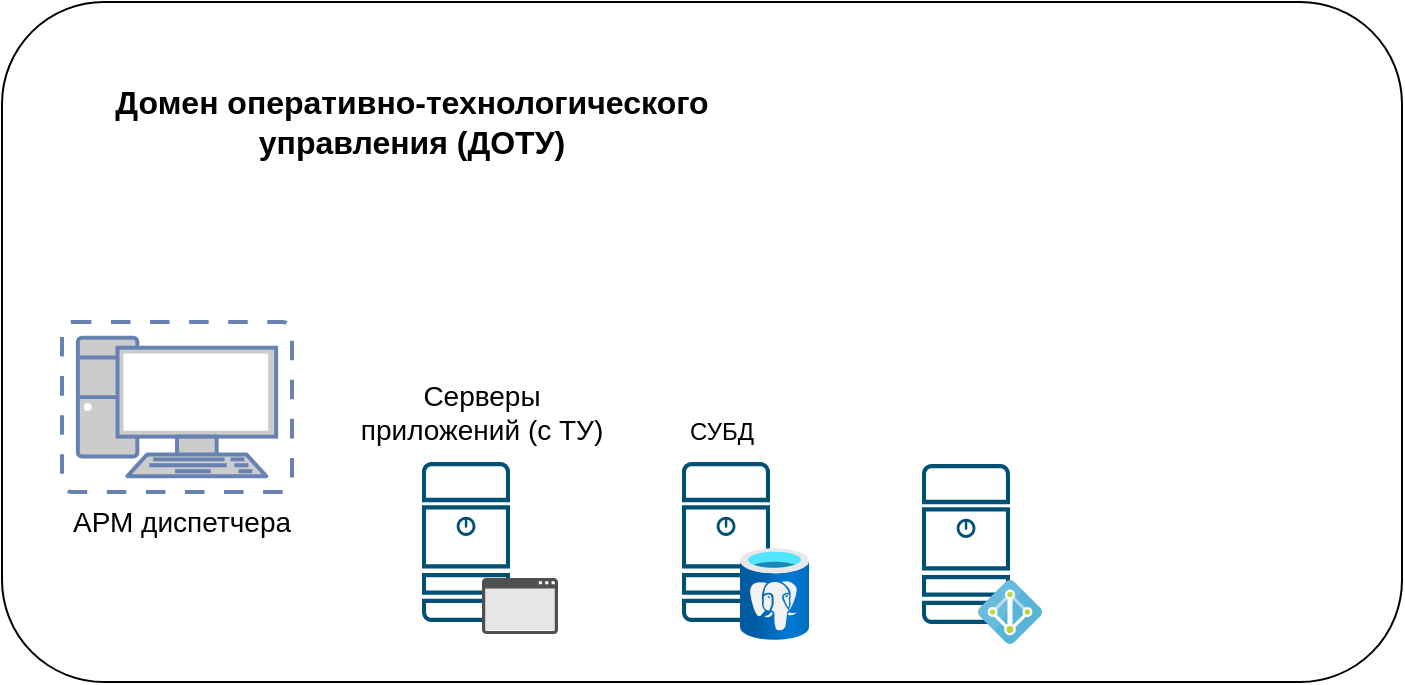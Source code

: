 <mxfile version="28.2.7">
  <diagram name="Страница — 1" id="tg3USUmfea0GnftBFbyw">
    <mxGraphModel dx="983" dy="520" grid="1" gridSize="10" guides="1" tooltips="1" connect="1" arrows="1" fold="1" page="1" pageScale="1" pageWidth="827" pageHeight="1169" math="0" shadow="0">
      <root>
        <mxCell id="0" />
        <mxCell id="1" parent="0" />
        <mxCell id="JiDbIx2vVGZ_7LprIlS1-1" value="" style="rounded=1;whiteSpace=wrap;html=1;movable=1;resizable=1;rotatable=1;deletable=1;editable=1;locked=0;connectable=1;labelPosition=center;verticalLabelPosition=middle;align=center;verticalAlign=middle;flipH=1;" parent="1" vertex="1">
          <mxGeometry x="40" y="40" width="700" height="340" as="geometry" />
        </mxCell>
        <mxCell id="JiDbIx2vVGZ_7LprIlS1-2" value="" style="group" parent="1" vertex="1" connectable="0">
          <mxGeometry x="380" y="270" width="68" height="91" as="geometry" />
        </mxCell>
        <mxCell id="JiDbIx2vVGZ_7LprIlS1-3" value="" style="rounded=1;whiteSpace=wrap;html=1;strokeColor=#FFFFFF;container=0;" parent="JiDbIx2vVGZ_7LprIlS1-2" vertex="1">
          <mxGeometry width="42" height="80" as="geometry" />
        </mxCell>
        <mxCell id="JiDbIx2vVGZ_7LprIlS1-4" value="" style="sketch=0;points=[[0.015,0.015,0],[0.985,0.015,0],[0.985,0.985,0],[0.015,0.985,0],[0.25,0,0],[0.5,0,0],[0.75,0,0],[1,0.25,0],[1,0.5,0],[1,0.75,0],[0.75,1,0],[0.5,1,0],[0.25,1,0],[0,0.75,0],[0,0.5,0],[0,0.25,0]];verticalLabelPosition=bottom;html=1;verticalAlign=top;aspect=fixed;align=center;pointerEvents=1;shape=mxgraph.cisco19.server;fillColor=#005073;strokeColor=none;fontSize=10;container=0;" parent="JiDbIx2vVGZ_7LprIlS1-2" vertex="1">
          <mxGeometry width="44" height="80" as="geometry" />
        </mxCell>
        <mxCell id="JiDbIx2vVGZ_7LprIlS1-5" value="" style="image;aspect=fixed;html=1;points=[];align=center;fontSize=12;image=img/lib/azure2/databases/Azure_Database_PostgreSQL_Server.svg;" parent="JiDbIx2vVGZ_7LprIlS1-2" vertex="1">
          <mxGeometry x="29" y="43" width="34.5" height="46" as="geometry" />
        </mxCell>
        <mxCell id="JiDbIx2vVGZ_7LprIlS1-6" value="" style="group" parent="1" vertex="1" connectable="0">
          <mxGeometry x="500" y="271" width="68" height="91" as="geometry" />
        </mxCell>
        <mxCell id="JiDbIx2vVGZ_7LprIlS1-7" value="" style="rounded=1;whiteSpace=wrap;html=1;strokeColor=#FFFFFF;container=0;" parent="JiDbIx2vVGZ_7LprIlS1-6" vertex="1">
          <mxGeometry width="42" height="80" as="geometry" />
        </mxCell>
        <mxCell id="JiDbIx2vVGZ_7LprIlS1-8" value="" style="sketch=0;points=[[0.015,0.015,0],[0.985,0.015,0],[0.985,0.985,0],[0.015,0.985,0],[0.25,0,0],[0.5,0,0],[0.75,0,0],[1,0.25,0],[1,0.5,0],[1,0.75,0],[0.75,1,0],[0.5,1,0],[0.25,1,0],[0,0.75,0],[0,0.5,0],[0,0.25,0]];verticalLabelPosition=bottom;html=1;verticalAlign=top;aspect=fixed;align=center;pointerEvents=1;shape=mxgraph.cisco19.server;fillColor=#005073;strokeColor=none;fontSize=10;container=0;" parent="JiDbIx2vVGZ_7LprIlS1-6" vertex="1">
          <mxGeometry width="44" height="80" as="geometry" />
        </mxCell>
        <mxCell id="JiDbIx2vVGZ_7LprIlS1-9" value="" style="image;sketch=0;aspect=fixed;html=1;points=[];align=center;fontSize=12;image=img/lib/mscae/Active_Directory.svg;" parent="JiDbIx2vVGZ_7LprIlS1-6" vertex="1">
          <mxGeometry x="28" y="58" width="32" height="32" as="geometry" />
        </mxCell>
        <mxCell id="qKras6gi_AzTFav5Ec5C-1" value="Домен оперативно-технологического управления (ДОТУ)" style="text;html=1;whiteSpace=wrap;strokeColor=none;fillColor=none;align=center;verticalAlign=middle;rounded=0;fontSize=16;fontStyle=1" vertex="1" parent="1">
          <mxGeometry x="80" y="70" width="330" height="60" as="geometry" />
        </mxCell>
        <mxCell id="qKras6gi_AzTFav5Ec5C-3" value="СУБД" style="text;html=1;whiteSpace=wrap;strokeColor=none;fillColor=none;align=center;verticalAlign=middle;rounded=0;" vertex="1" parent="1">
          <mxGeometry x="370" y="240" width="60" height="30" as="geometry" />
        </mxCell>
        <mxCell id="qKras6gi_AzTFav5Ec5C-4" value="" style="fontColor=#0066CC;verticalAlign=top;verticalLabelPosition=bottom;labelPosition=center;align=center;html=1;outlineConnect=0;fillColor=#CCCCCC;strokeColor=#6881B3;gradientColor=none;gradientDirection=north;strokeWidth=2;shape=mxgraph.networks.virtual_pc;" vertex="1" parent="1">
          <mxGeometry x="70" y="200" width="115" height="85" as="geometry" />
        </mxCell>
        <mxCell id="qKras6gi_AzTFav5Ec5C-5" value="АРМ диспетчера" style="text;html=1;whiteSpace=wrap;strokeColor=none;fillColor=none;align=center;verticalAlign=middle;rounded=0;fontSize=14;" vertex="1" parent="1">
          <mxGeometry x="60" y="290" width="140" height="20" as="geometry" />
        </mxCell>
        <mxCell id="qKras6gi_AzTFav5Ec5C-6" value="" style="group" vertex="1" connectable="0" parent="1">
          <mxGeometry x="250" y="270" width="68" height="86" as="geometry" />
        </mxCell>
        <mxCell id="qKras6gi_AzTFav5Ec5C-7" value="" style="rounded=1;whiteSpace=wrap;html=1;strokeColor=#FFFFFF;container=0;" vertex="1" parent="qKras6gi_AzTFav5Ec5C-6">
          <mxGeometry width="42" height="80" as="geometry" />
        </mxCell>
        <mxCell id="qKras6gi_AzTFav5Ec5C-8" value="" style="sketch=0;points=[[0.015,0.015,0],[0.985,0.015,0],[0.985,0.985,0],[0.015,0.985,0],[0.25,0,0],[0.5,0,0],[0.75,0,0],[1,0.25,0],[1,0.5,0],[1,0.75,0],[0.75,1,0],[0.5,1,0],[0.25,1,0],[0,0.75,0],[0,0.5,0],[0,0.25,0]];verticalLabelPosition=bottom;html=1;verticalAlign=top;aspect=fixed;align=center;pointerEvents=1;shape=mxgraph.cisco19.server;fillColor=#005073;strokeColor=none;fontSize=10;container=0;" vertex="1" parent="qKras6gi_AzTFav5Ec5C-6">
          <mxGeometry width="44" height="80" as="geometry" />
        </mxCell>
        <mxCell id="qKras6gi_AzTFav5Ec5C-9" value="" style="whiteSpace=wrap;html=1;strokeColor=none;fillColor=#E6E6E6;container=0;" vertex="1" parent="qKras6gi_AzTFav5Ec5C-6">
          <mxGeometry x="30.95" y="61.733" width="36.1" height="22.4" as="geometry" />
        </mxCell>
        <mxCell id="qKras6gi_AzTFav5Ec5C-10" value="" style="sketch=0;pointerEvents=1;shadow=0;dashed=0;html=1;strokeColor=none;fillColor=#505050;labelPosition=center;verticalLabelPosition=bottom;verticalAlign=top;outlineConnect=0;align=center;shape=mxgraph.office.concepts.application_generic;container=0;" vertex="1" parent="qKras6gi_AzTFav5Ec5C-6">
          <mxGeometry x="30" y="58" width="38" height="28" as="geometry" />
        </mxCell>
        <mxCell id="qKras6gi_AzTFav5Ec5C-11" value="Серверы приложений (с ТУ)" style="text;html=1;whiteSpace=wrap;strokeColor=none;fillColor=none;align=center;verticalAlign=middle;rounded=0;fontSize=14;" vertex="1" parent="1">
          <mxGeometry x="210" y="230" width="140" height="30" as="geometry" />
        </mxCell>
      </root>
    </mxGraphModel>
  </diagram>
</mxfile>
